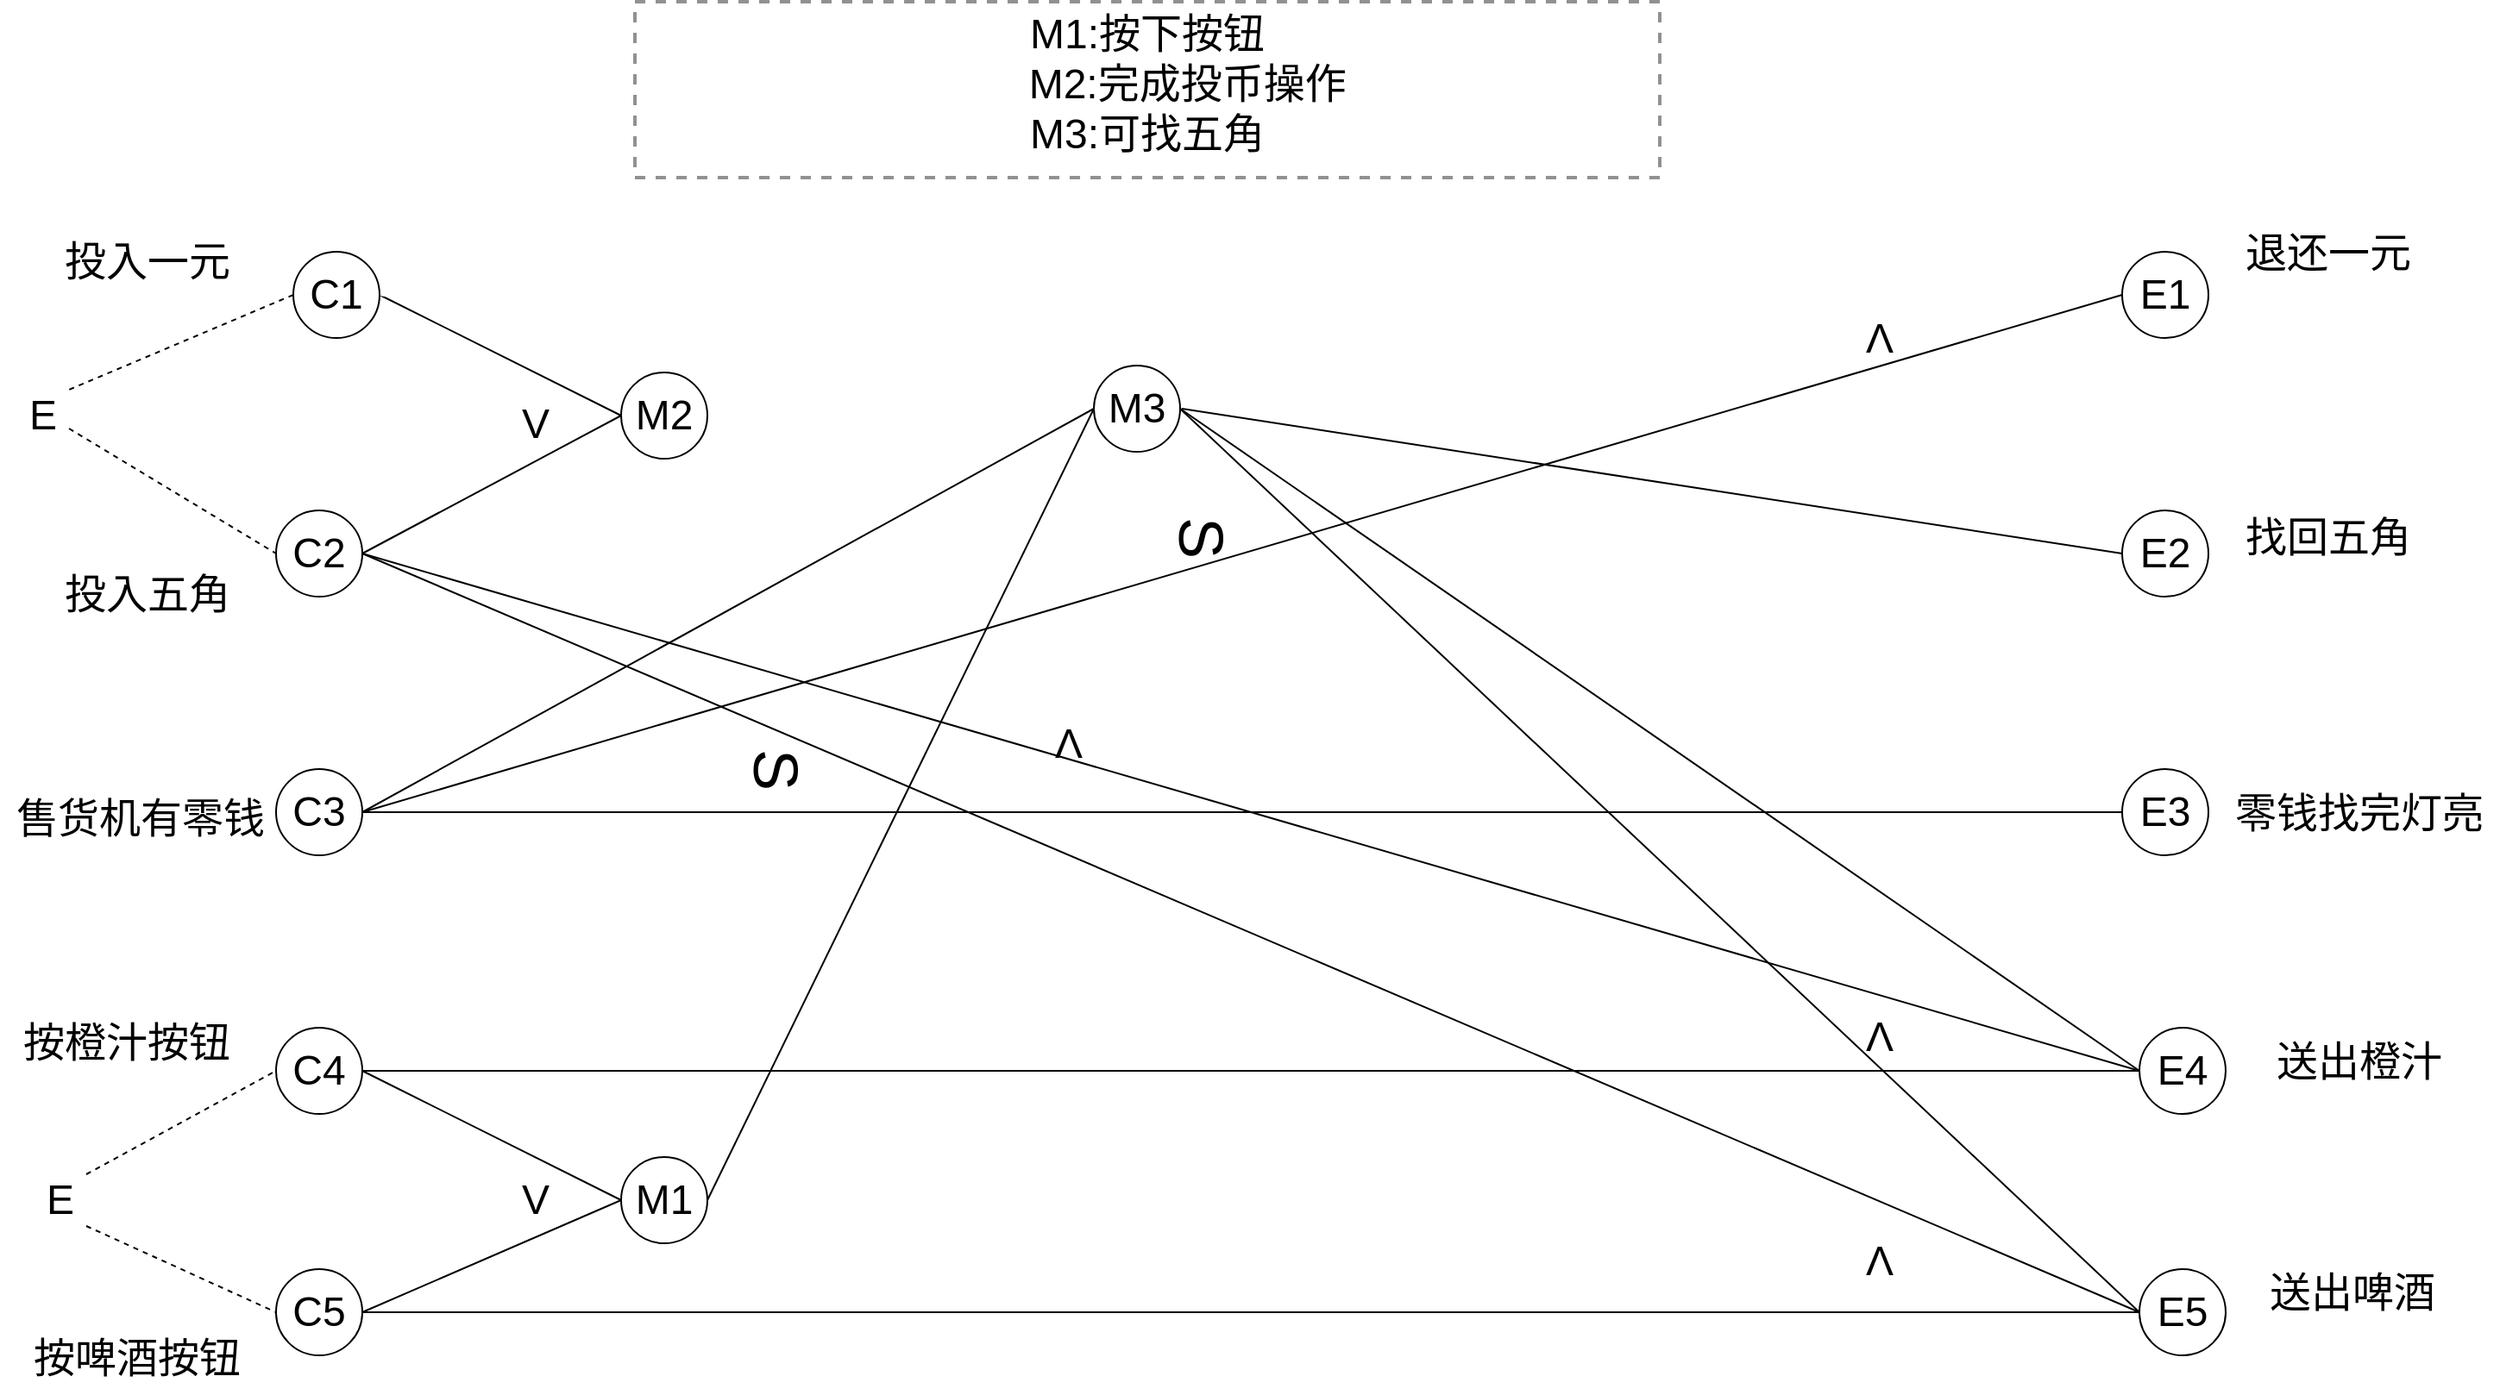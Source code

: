 <mxfile>
    <diagram id="AwPVUeRdo5R91ar1UAPg" name="Page-1">
        <mxGraphModel dx="2028" dy="950" grid="0" gridSize="10" guides="1" tooltips="1" connect="1" arrows="1" fold="1" page="0" pageScale="1" pageWidth="1169" pageHeight="827" math="0" shadow="0">
            <root>
                <mxCell id="0"/>
                <mxCell id="1" parent="0"/>
                <mxCell id="19" style="edgeStyle=none;html=1;exitX=0;exitY=0.5;exitDx=0;exitDy=0;fontSize=24;dashed=1;endArrow=none;endFill=0;entryX=1;entryY=0;entryDx=0;entryDy=0;" edge="1" parent="1" source="2" target="21">
                    <mxGeometry relative="1" as="geometry">
                        <mxPoint x="40" y="490" as="targetPoint"/>
                    </mxGeometry>
                </mxCell>
                <mxCell id="32" style="edgeStyle=none;html=1;exitX=1;exitY=0.5;exitDx=0;exitDy=0;entryX=0;entryY=0.5;entryDx=0;entryDy=0;fontSize=24;endArrow=none;endFill=0;" edge="1" parent="1" source="2" target="15">
                    <mxGeometry relative="1" as="geometry"/>
                </mxCell>
                <mxCell id="50" style="edgeStyle=none;html=1;exitX=1;exitY=0.5;exitDx=0;exitDy=0;entryX=0;entryY=0.5;entryDx=0;entryDy=0;fontSize=24;endArrow=none;endFill=0;strokeColor=#FFFFFF;" edge="1" parent="1" source="2" target="8">
                    <mxGeometry relative="1" as="geometry"/>
                </mxCell>
                <mxCell id="74" style="edgeStyle=none;html=1;exitX=1;exitY=0.5;exitDx=0;exitDy=0;entryX=0;entryY=0.5;entryDx=0;entryDy=0;fontSize=24;endArrow=none;endFill=0;strokeColor=#FFFFFF;" edge="1" parent="1" source="2" target="17">
                    <mxGeometry relative="1" as="geometry"/>
                </mxCell>
                <mxCell id="2" value="&lt;font style=&quot;font-size: 24px;&quot;&gt;C1&lt;/font&gt;" style="ellipse;whiteSpace=wrap;html=1;aspect=fixed;" vertex="1" parent="1">
                    <mxGeometry x="150" y="510" width="50" height="50" as="geometry"/>
                </mxCell>
                <mxCell id="45" style="edgeStyle=none;html=1;exitX=1;exitY=0.5;exitDx=0;exitDy=0;fontSize=36;endArrow=none;endFill=0;entryX=0;entryY=0.5;entryDx=0;entryDy=0;" edge="1" parent="1" source="3" target="15">
                    <mxGeometry relative="1" as="geometry">
                        <mxPoint x="330" y="650" as="targetPoint"/>
                    </mxGeometry>
                </mxCell>
                <mxCell id="55" style="edgeStyle=none;html=1;exitX=1;exitY=0.5;exitDx=0;exitDy=0;entryX=0;entryY=0.5;entryDx=0;entryDy=0;fontSize=36;endArrow=none;endFill=0;" edge="1" parent="1" source="3" target="12">
                    <mxGeometry relative="1" as="geometry"/>
                </mxCell>
                <mxCell id="56" style="edgeStyle=none;html=1;exitX=1;exitY=0.5;exitDx=0;exitDy=0;entryX=0;entryY=0.5;entryDx=0;entryDy=0;fontSize=36;endArrow=none;endFill=0;" edge="1" parent="1" source="3" target="11">
                    <mxGeometry relative="1" as="geometry"/>
                </mxCell>
                <mxCell id="3" value="&lt;font style=&quot;font-size: 24px;&quot;&gt;C2&lt;/font&gt;" style="ellipse;whiteSpace=wrap;html=1;aspect=fixed;" vertex="1" parent="1">
                    <mxGeometry x="140" y="660" width="50" height="50" as="geometry"/>
                </mxCell>
                <mxCell id="35" style="edgeStyle=none;html=1;exitX=1;exitY=0.5;exitDx=0;exitDy=0;entryX=0;entryY=0.5;entryDx=0;entryDy=0;fontSize=24;endArrow=none;endFill=0;" edge="1" parent="1" source="4" target="10">
                    <mxGeometry relative="1" as="geometry"/>
                </mxCell>
                <mxCell id="51" style="edgeStyle=none;html=1;exitX=1;exitY=0.5;exitDx=0;exitDy=0;entryX=0;entryY=0.5;entryDx=0;entryDy=0;fontSize=24;endArrow=none;endFill=0;" edge="1" parent="1" source="4" target="8">
                    <mxGeometry relative="1" as="geometry"/>
                </mxCell>
                <mxCell id="59" style="edgeStyle=none;html=1;exitX=1;exitY=0.5;exitDx=0;exitDy=0;entryX=0;entryY=0.5;entryDx=0;entryDy=0;fontSize=24;endArrow=none;endFill=0;" edge="1" parent="1" source="4" target="17">
                    <mxGeometry relative="1" as="geometry"/>
                </mxCell>
                <mxCell id="4" value="&lt;font style=&quot;font-size: 24px;&quot;&gt;C3&lt;/font&gt;" style="ellipse;whiteSpace=wrap;html=1;aspect=fixed;" vertex="1" parent="1">
                    <mxGeometry x="140" y="810" width="50" height="50" as="geometry"/>
                </mxCell>
                <mxCell id="31" style="edgeStyle=none;html=1;entryX=0;entryY=0.5;entryDx=0;entryDy=0;fontSize=24;endArrow=none;endFill=0;exitX=1;exitY=0.5;exitDx=0;exitDy=0;" edge="1" parent="1" source="5" target="12">
                    <mxGeometry relative="1" as="geometry">
                        <mxPoint x="190" y="980" as="sourcePoint"/>
                    </mxGeometry>
                </mxCell>
                <mxCell id="39" style="edgeStyle=none;html=1;exitX=1;exitY=0.5;exitDx=0;exitDy=0;entryX=0;entryY=0.5;entryDx=0;entryDy=0;fontSize=36;endArrow=none;endFill=0;" edge="1" parent="1" source="5" target="16">
                    <mxGeometry relative="1" as="geometry"/>
                </mxCell>
                <mxCell id="5" value="&lt;font style=&quot;font-size: 24px;&quot;&gt;C4&lt;/font&gt;" style="ellipse;whiteSpace=wrap;html=1;aspect=fixed;" vertex="1" parent="1">
                    <mxGeometry x="140" y="960" width="50" height="50" as="geometry"/>
                </mxCell>
                <mxCell id="30" style="edgeStyle=none;html=1;exitX=1;exitY=0.5;exitDx=0;exitDy=0;entryX=0;entryY=0.5;entryDx=0;entryDy=0;fontSize=24;endArrow=none;endFill=0;" edge="1" parent="1" source="7" target="11">
                    <mxGeometry relative="1" as="geometry"/>
                </mxCell>
                <mxCell id="40" style="edgeStyle=none;html=1;exitX=1;exitY=0.5;exitDx=0;exitDy=0;entryX=0;entryY=0.5;entryDx=0;entryDy=0;fontSize=36;endArrow=none;endFill=0;" edge="1" parent="1" source="7" target="16">
                    <mxGeometry relative="1" as="geometry"/>
                </mxCell>
                <mxCell id="7" value="&lt;font style=&quot;font-size: 24px;&quot;&gt;C5&lt;/font&gt;" style="ellipse;whiteSpace=wrap;html=1;aspect=fixed;" vertex="1" parent="1">
                    <mxGeometry x="140" y="1100" width="50" height="50" as="geometry"/>
                </mxCell>
                <mxCell id="8" value="&lt;font style=&quot;font-size: 24px;&quot;&gt;E1&lt;/font&gt;" style="ellipse;whiteSpace=wrap;html=1;aspect=fixed;" vertex="1" parent="1">
                    <mxGeometry x="1210" y="510" width="50" height="50" as="geometry"/>
                </mxCell>
                <mxCell id="9" value="&lt;font style=&quot;font-size: 24px;&quot;&gt;E2&lt;/font&gt;" style="ellipse;whiteSpace=wrap;html=1;aspect=fixed;" vertex="1" parent="1">
                    <mxGeometry x="1210" y="660" width="50" height="50" as="geometry"/>
                </mxCell>
                <mxCell id="10" value="&lt;font style=&quot;font-size: 24px;&quot;&gt;E3&lt;/font&gt;" style="ellipse;whiteSpace=wrap;html=1;aspect=fixed;" vertex="1" parent="1">
                    <mxGeometry x="1210" y="810" width="50" height="50" as="geometry"/>
                </mxCell>
                <mxCell id="11" value="&lt;font style=&quot;font-size: 24px;&quot;&gt;E5&lt;/font&gt;" style="ellipse;whiteSpace=wrap;html=1;aspect=fixed;" vertex="1" parent="1">
                    <mxGeometry x="1220" y="1100" width="50" height="50" as="geometry"/>
                </mxCell>
                <mxCell id="12" value="&lt;font style=&quot;font-size: 24px;&quot;&gt;E4&lt;/font&gt;" style="ellipse;whiteSpace=wrap;html=1;aspect=fixed;" vertex="1" parent="1">
                    <mxGeometry x="1220" y="960" width="50" height="50" as="geometry"/>
                </mxCell>
                <mxCell id="15" value="&lt;font style=&quot;font-size: 24px;&quot;&gt;M2&lt;/font&gt;" style="ellipse;whiteSpace=wrap;html=1;aspect=fixed;" vertex="1" parent="1">
                    <mxGeometry x="340" y="580" width="50" height="50" as="geometry"/>
                </mxCell>
                <mxCell id="48" style="edgeStyle=none;html=1;exitX=1;exitY=0.5;exitDx=0;exitDy=0;fontSize=36;endArrow=none;endFill=0;entryX=0;entryY=0.5;entryDx=0;entryDy=0;" edge="1" parent="1" source="16" target="17">
                    <mxGeometry relative="1" as="geometry">
                        <mxPoint x="590" y="770" as="targetPoint"/>
                    </mxGeometry>
                </mxCell>
                <mxCell id="16" value="&lt;font style=&quot;font-size: 24px;&quot;&gt;M1&lt;/font&gt;" style="ellipse;whiteSpace=wrap;html=1;aspect=fixed;" vertex="1" parent="1">
                    <mxGeometry x="340" y="1035" width="50" height="50" as="geometry"/>
                </mxCell>
                <mxCell id="73" style="edgeStyle=none;html=1;entryX=0;entryY=0.5;entryDx=0;entryDy=0;fontSize=24;endArrow=none;endFill=0;" edge="1" parent="1" target="9">
                    <mxGeometry relative="1" as="geometry">
                        <mxPoint x="665" y="601" as="sourcePoint"/>
                    </mxGeometry>
                </mxCell>
                <mxCell id="75" style="edgeStyle=none;html=1;exitX=1;exitY=0.5;exitDx=0;exitDy=0;entryX=0;entryY=0.5;entryDx=0;entryDy=0;fontSize=24;endArrow=none;endFill=0;" edge="1" parent="1" source="17" target="12">
                    <mxGeometry relative="1" as="geometry"/>
                </mxCell>
                <mxCell id="76" style="edgeStyle=none;html=1;exitX=1;exitY=0.5;exitDx=0;exitDy=0;entryX=0;entryY=0.5;entryDx=0;entryDy=0;fontSize=24;endArrow=none;endFill=0;" edge="1" parent="1" source="17" target="11">
                    <mxGeometry relative="1" as="geometry"/>
                </mxCell>
                <mxCell id="17" value="&lt;font style=&quot;font-size: 24px;&quot;&gt;M3&lt;/font&gt;" style="ellipse;whiteSpace=wrap;html=1;aspect=fixed;" vertex="1" parent="1">
                    <mxGeometry x="614" y="576" width="50" height="50" as="geometry"/>
                </mxCell>
                <mxCell id="22" style="edgeStyle=none;html=1;exitX=1;exitY=0.75;exitDx=0;exitDy=0;entryX=0;entryY=0.5;entryDx=0;entryDy=0;dashed=1;fontSize=24;endArrow=none;endFill=0;" edge="1" parent="1" source="21" target="3">
                    <mxGeometry relative="1" as="geometry"/>
                </mxCell>
                <mxCell id="21" value="E" style="text;html=1;strokeColor=none;fillColor=none;align=center;verticalAlign=middle;whiteSpace=wrap;rounded=0;fontSize=24;" vertex="1" parent="1">
                    <mxGeometry x="-10" y="590" width="30" height="30" as="geometry"/>
                </mxCell>
                <mxCell id="29" value="V" style="text;html=1;align=center;verticalAlign=middle;resizable=0;points=[];autosize=1;strokeColor=none;fillColor=none;fontSize=24;" vertex="1" parent="1">
                    <mxGeometry x="270" y="1040" width="40" height="40" as="geometry"/>
                </mxCell>
                <mxCell id="34" value="V" style="text;html=1;align=center;verticalAlign=middle;resizable=0;points=[];autosize=1;strokeColor=none;fillColor=none;fontSize=24;" vertex="1" parent="1">
                    <mxGeometry x="270" y="590" width="40" height="40" as="geometry"/>
                </mxCell>
                <mxCell id="36" value="&lt;font style=&quot;font-size: 36px;&quot;&gt;S&lt;/font&gt;" style="text;html=1;align=center;verticalAlign=middle;resizable=0;points=[];autosize=1;strokeColor=none;fillColor=none;fontSize=24;rotation=90;" vertex="1" parent="1">
                    <mxGeometry x="405" y="780" width="50" height="60" as="geometry"/>
                </mxCell>
                <mxCell id="42" style="edgeStyle=none;html=1;exitX=1;exitY=0;exitDx=0;exitDy=0;entryX=0;entryY=0.5;entryDx=0;entryDy=0;fontSize=36;endArrow=none;endFill=0;dashed=1;" edge="1" parent="1" source="41" target="5">
                    <mxGeometry relative="1" as="geometry"/>
                </mxCell>
                <mxCell id="43" style="edgeStyle=none;html=1;exitX=1;exitY=1;exitDx=0;exitDy=0;entryX=0;entryY=0.5;entryDx=0;entryDy=0;fontSize=36;endArrow=none;endFill=0;dashed=1;" edge="1" parent="1" source="41" target="7">
                    <mxGeometry relative="1" as="geometry"/>
                </mxCell>
                <mxCell id="41" value="E" style="text;html=1;strokeColor=none;fillColor=none;align=center;verticalAlign=middle;whiteSpace=wrap;rounded=0;fontSize=24;" vertex="1" parent="1">
                    <mxGeometry y="1045" width="30" height="30" as="geometry"/>
                </mxCell>
                <mxCell id="49" value="&lt;font style=&quot;font-size: 24px;&quot;&gt;V&lt;/font&gt;" style="text;html=1;align=center;verticalAlign=middle;resizable=0;points=[];autosize=1;strokeColor=none;fillColor=none;fontSize=36;rotation=180;" vertex="1" parent="1">
                    <mxGeometry x="580" y="770" width="40" height="60" as="geometry"/>
                </mxCell>
                <mxCell id="52" value="V" style="text;html=1;align=center;verticalAlign=middle;resizable=0;points=[];autosize=1;strokeColor=none;fillColor=none;fontSize=24;rotation=180;" vertex="1" parent="1">
                    <mxGeometry x="1050" y="540" width="40" height="40" as="geometry"/>
                </mxCell>
                <mxCell id="53" value="&lt;font style=&quot;font-size: 36px;&quot;&gt;S&lt;/font&gt;" style="text;html=1;align=center;verticalAlign=middle;resizable=0;points=[];autosize=1;strokeColor=none;fillColor=none;fontSize=24;rotation=90;" vertex="1" parent="1">
                    <mxGeometry x="652" y="645.5" width="50" height="60" as="geometry"/>
                </mxCell>
                <mxCell id="57" value="&lt;font style=&quot;font-size: 24px;&quot;&gt;V&lt;/font&gt;" style="text;html=1;align=center;verticalAlign=middle;resizable=0;points=[];autosize=1;strokeColor=none;fillColor=none;fontSize=36;rotation=180;" vertex="1" parent="1">
                    <mxGeometry x="1050" y="940" width="40" height="60" as="geometry"/>
                </mxCell>
                <mxCell id="58" value="V" style="text;html=1;align=center;verticalAlign=middle;resizable=0;points=[];autosize=1;strokeColor=none;fillColor=none;fontSize=24;rotation=180;" vertex="1" parent="1">
                    <mxGeometry x="1050" y="1075" width="40" height="40" as="geometry"/>
                </mxCell>
                <mxCell id="62" value="M1:按下按钮&lt;br&gt;&amp;nbsp; &amp;nbsp; &amp;nbsp; &amp;nbsp;M2:完成投币操作&lt;br&gt;M3:可找五角" style="fontStyle=0;verticalAlign=top;align=center;spacingTop=-2;fillColor=none;rounded=0;whiteSpace=wrap;html=1;strokeColor=#919191;strokeWidth=2;dashed=1;container=1;collapsible=0;expand=0;recursiveResize=0;fontSize=24;" vertex="1" parent="1">
                    <mxGeometry x="348" y="365" width="594" height="102" as="geometry"/>
                </mxCell>
                <mxCell id="63" value="投入一元" style="text;html=1;align=center;verticalAlign=middle;resizable=0;points=[];autosize=1;strokeColor=none;fillColor=none;fontSize=24;" vertex="1" parent="1">
                    <mxGeometry x="8" y="495" width="114" height="41" as="geometry"/>
                </mxCell>
                <mxCell id="64" value="投入五角" style="text;html=1;align=center;verticalAlign=middle;resizable=0;points=[];autosize=1;strokeColor=none;fillColor=none;fontSize=24;" vertex="1" parent="1">
                    <mxGeometry x="8" y="688" width="114" height="41" as="geometry"/>
                </mxCell>
                <mxCell id="65" value="售货机有零钱" style="text;html=1;align=center;verticalAlign=middle;resizable=0;points=[];autosize=1;strokeColor=none;fillColor=none;fontSize=24;" vertex="1" parent="1">
                    <mxGeometry x="-20" y="818" width="162" height="41" as="geometry"/>
                </mxCell>
                <mxCell id="66" value="按橙汁按钮" style="text;html=1;align=center;verticalAlign=middle;resizable=0;points=[];autosize=1;strokeColor=none;fillColor=none;fontSize=24;" vertex="1" parent="1">
                    <mxGeometry x="-16" y="948" width="138" height="41" as="geometry"/>
                </mxCell>
                <mxCell id="67" value="按啤酒按钮" style="text;html=1;align=center;verticalAlign=middle;resizable=0;points=[];autosize=1;strokeColor=none;fillColor=none;fontSize=24;" vertex="1" parent="1">
                    <mxGeometry x="-10" y="1131" width="138" height="41" as="geometry"/>
                </mxCell>
                <mxCell id="68" value="退还一元" style="text;html=1;align=center;verticalAlign=middle;resizable=0;points=[];autosize=1;strokeColor=none;fillColor=none;fontSize=24;" vertex="1" parent="1">
                    <mxGeometry x="1272" y="490" width="114" height="41" as="geometry"/>
                </mxCell>
                <mxCell id="69" value="找回五角" style="text;html=1;align=center;verticalAlign=middle;resizable=0;points=[];autosize=1;strokeColor=none;fillColor=none;fontSize=24;" vertex="1" parent="1">
                    <mxGeometry x="1272" y="655" width="114" height="41" as="geometry"/>
                </mxCell>
                <mxCell id="70" value="零钱找完灯亮" style="text;html=1;align=center;verticalAlign=middle;resizable=0;points=[];autosize=1;strokeColor=none;fillColor=none;fontSize=24;" vertex="1" parent="1">
                    <mxGeometry x="1266" y="815" width="162" height="41" as="geometry"/>
                </mxCell>
                <mxCell id="71" value="送出橙汁" style="text;html=1;align=center;verticalAlign=middle;resizable=0;points=[];autosize=1;strokeColor=none;fillColor=none;fontSize=24;" vertex="1" parent="1">
                    <mxGeometry x="1290" y="959" width="114" height="41" as="geometry"/>
                </mxCell>
                <mxCell id="72" value="送出啤酒" style="text;html=1;align=center;verticalAlign=middle;resizable=0;points=[];autosize=1;strokeColor=none;fillColor=none;fontSize=24;" vertex="1" parent="1">
                    <mxGeometry x="1286" y="1093" width="114" height="41" as="geometry"/>
                </mxCell>
            </root>
        </mxGraphModel>
    </diagram>
</mxfile>
